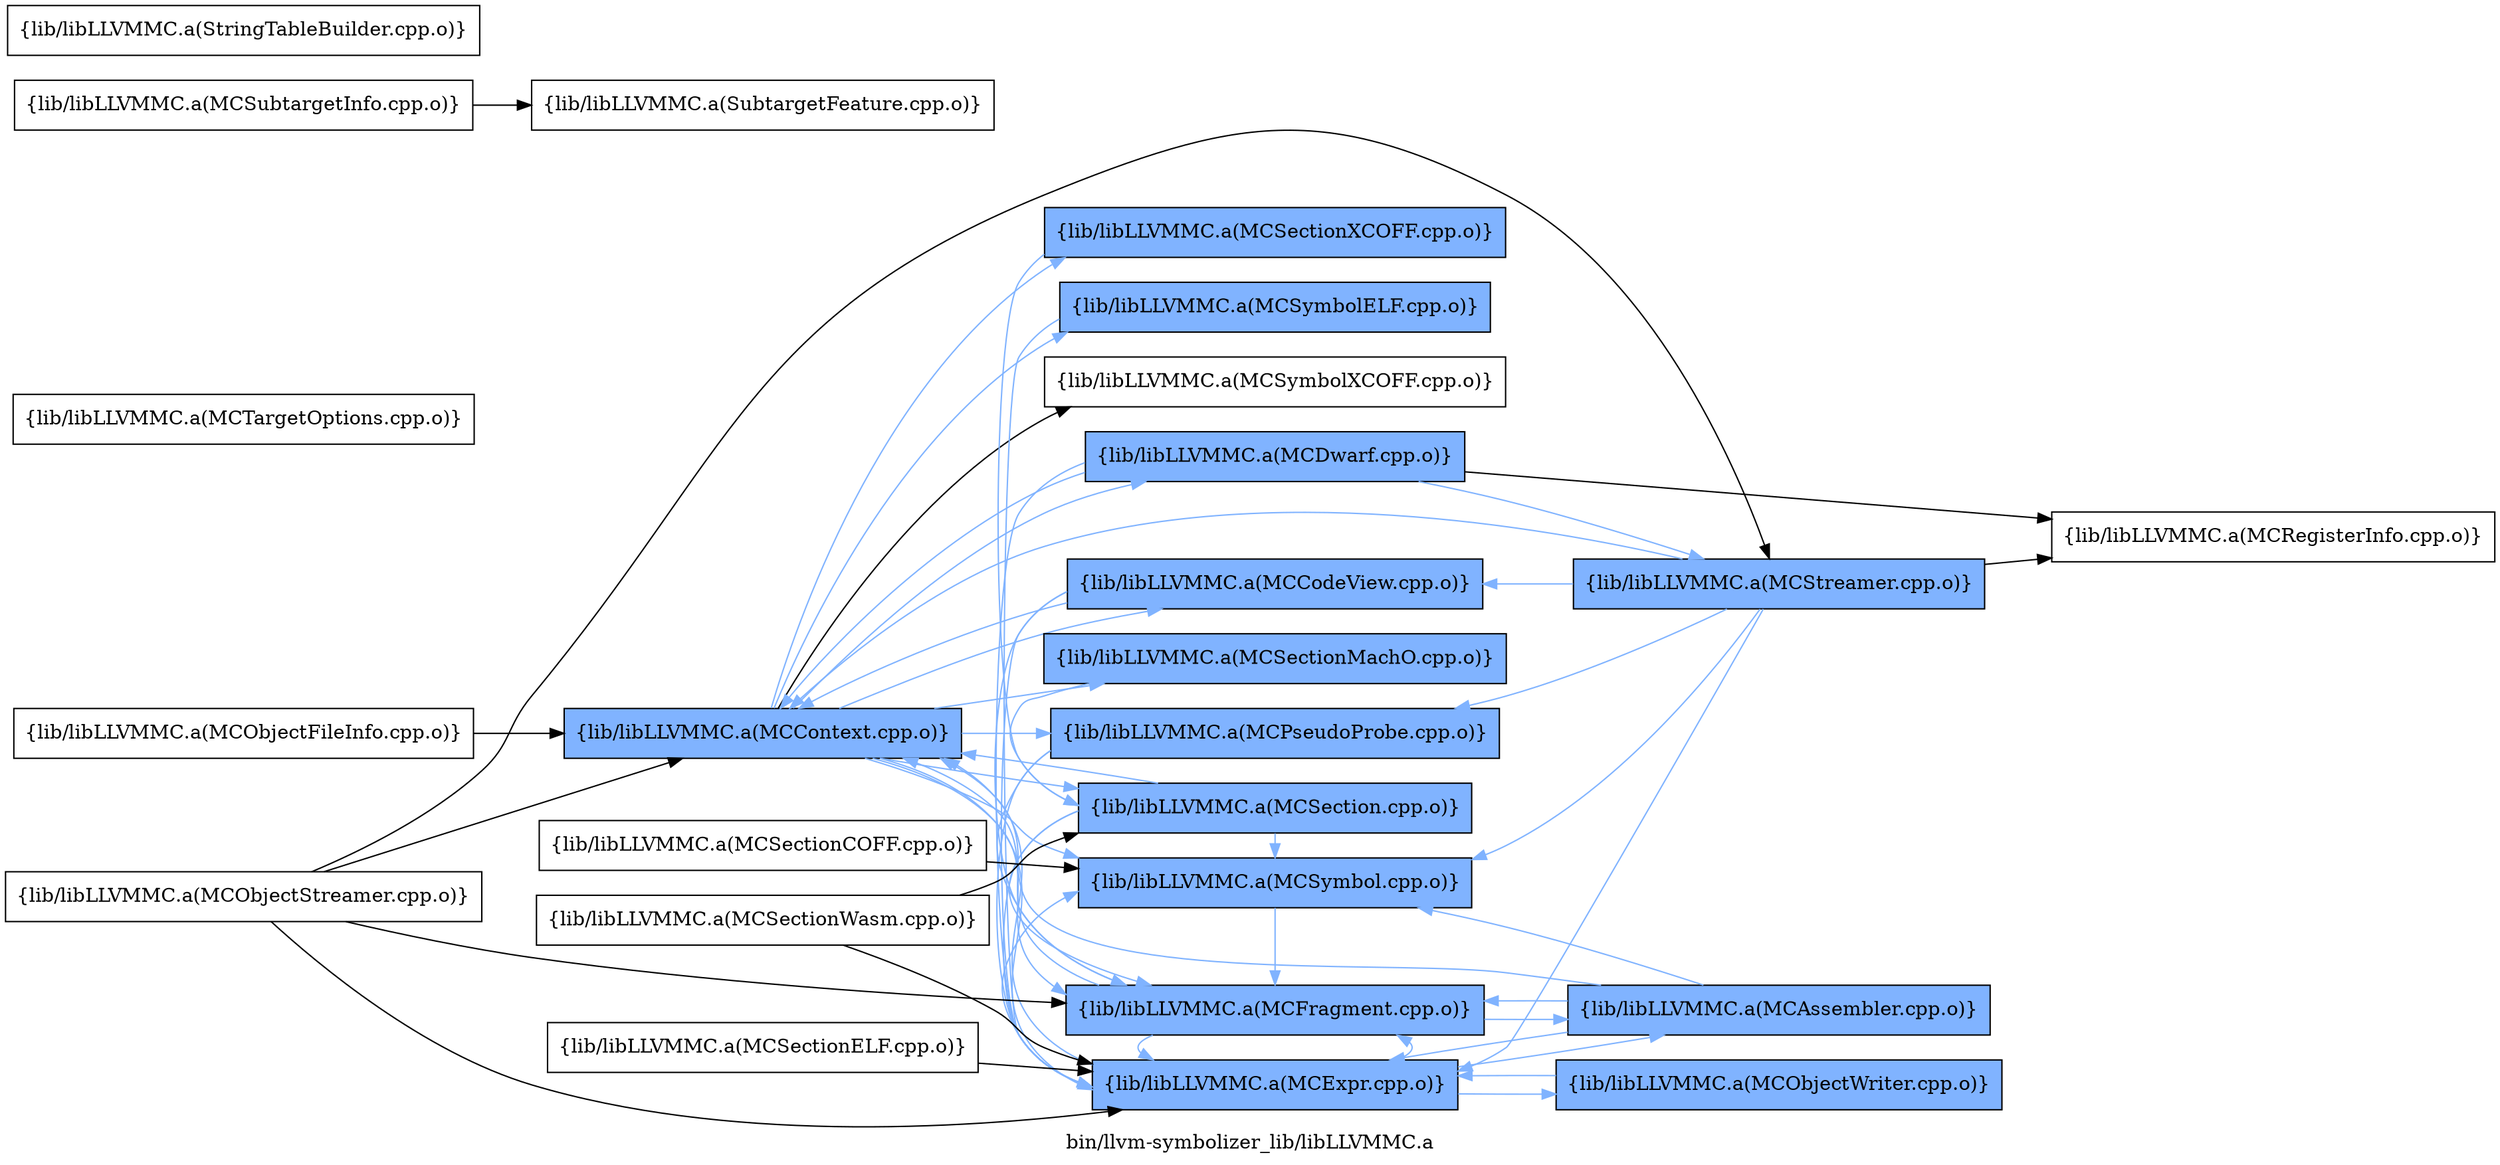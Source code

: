 digraph "bin/llvm-symbolizer_lib/libLLVMMC.a" {
	label="bin/llvm-symbolizer_lib/libLLVMMC.a";
	rankdir=LR;
	{ rank=same; Node0x55f808f8f358;  }
	{ rank=same; Node0x55f808f8f9e8; Node0x55f808f8efe8; Node0x55f808f90cf8; Node0x55f808f907f8; Node0x55f808f8ecc8; Node0x55f808f8fc18; Node0x55f808f8cd88; Node0x55f808f8db98; Node0x55f808f93b88; Node0x55f808f91c48; Node0x55f808f91798;  }

	Node0x55f808f8f358 [shape=record,shape=box,group=1,style=filled,fillcolor="0.600000 0.5 1",label="{lib/libLLVMMC.a(MCContext.cpp.o)}"];
	Node0x55f808f8f358 -> Node0x55f808f8f9e8[color="0.600000 0.5 1"];
	Node0x55f808f8f358 -> Node0x55f808f8efe8[color="0.600000 0.5 1"];
	Node0x55f808f8f358 -> Node0x55f808f90cf8[color="0.600000 0.5 1"];
	Node0x55f808f8f358 -> Node0x55f808f907f8[color="0.600000 0.5 1"];
	Node0x55f808f8f358 -> Node0x55f808f8ecc8[color="0.600000 0.5 1"];
	Node0x55f808f8f358 -> Node0x55f808f8fc18[color="0.600000 0.5 1"];
	Node0x55f808f8f358 -> Node0x55f808f8cd88[color="0.600000 0.5 1"];
	Node0x55f808f8f358 -> Node0x55f808f8db98[color="0.600000 0.5 1"];
	Node0x55f808f8f358 -> Node0x55f808f93b88[color="0.600000 0.5 1"];
	Node0x55f808f8f358 -> Node0x55f808f91c48[color="0.600000 0.5 1"];
	Node0x55f808f8f358 -> Node0x55f808f91798;
	Node0x55f808f92328 [shape=record,shape=box,group=0,label="{lib/libLLVMMC.a(MCObjectFileInfo.cpp.o)}"];
	Node0x55f808f92328 -> Node0x55f808f8f358;
	Node0x55f808f92eb8 [shape=record,shape=box,group=1,style=filled,fillcolor="0.600000 0.5 1",label="{lib/libLLVMMC.a(MCStreamer.cpp.o)}"];
	Node0x55f808f92eb8 -> Node0x55f808f8f9e8[color="0.600000 0.5 1"];
	Node0x55f808f92eb8 -> Node0x55f808f8f358[color="0.600000 0.5 1"];
	Node0x55f808f92eb8 -> Node0x55f808f90cf8[color="0.600000 0.5 1"];
	Node0x55f808f92eb8 -> Node0x55f808f8ecc8[color="0.600000 0.5 1"];
	Node0x55f808f92eb8 -> Node0x55f808f8f998;
	Node0x55f808f92eb8 -> Node0x55f808f93b88[color="0.600000 0.5 1"];
	Node0x55f808f92378 [shape=record,shape=box,group=0,label="{lib/libLLVMMC.a(MCTargetOptions.cpp.o)}"];
	Node0x55f808f90cf8 [shape=record,shape=box,group=1,style=filled,fillcolor="0.600000 0.5 1",label="{lib/libLLVMMC.a(MCExpr.cpp.o)}"];
	Node0x55f808f90cf8 -> Node0x55f808f8f358[color="0.600000 0.5 1"];
	Node0x55f808f90cf8 -> Node0x55f808f901b8[color="0.600000 0.5 1"];
	Node0x55f808f90cf8 -> Node0x55f808f907f8[color="0.600000 0.5 1"];
	Node0x55f808f90cf8 -> Node0x55f808f8e688[color="0.600000 0.5 1"];
	Node0x55f808f90cf8 -> Node0x55f808f93b88[color="0.600000 0.5 1"];
	Node0x55f808f90028 [shape=record,shape=box,group=0,label="{lib/libLLVMMC.a(SubtargetFeature.cpp.o)}"];
	Node0x55f808f8f998 [shape=record,shape=box,group=0,label="{lib/libLLVMMC.a(MCRegisterInfo.cpp.o)}"];
	Node0x55f808f8f9e8 [shape=record,shape=box,group=1,style=filled,fillcolor="0.600000 0.5 1",label="{lib/libLLVMMC.a(MCCodeView.cpp.o)}"];
	Node0x55f808f8f9e8 -> Node0x55f808f8f358[color="0.600000 0.5 1"];
	Node0x55f808f8f9e8 -> Node0x55f808f90cf8[color="0.600000 0.5 1"];
	Node0x55f808f8f9e8 -> Node0x55f808f907f8[color="0.600000 0.5 1"];
	Node0x55f808f8efe8 [shape=record,shape=box,group=1,style=filled,fillcolor="0.600000 0.5 1",label="{lib/libLLVMMC.a(MCDwarf.cpp.o)}"];
	Node0x55f808f8efe8 -> Node0x55f808f8f358[color="0.600000 0.5 1"];
	Node0x55f808f8efe8 -> Node0x55f808f90cf8[color="0.600000 0.5 1"];
	Node0x55f808f8efe8 -> Node0x55f808f8f998;
	Node0x55f808f8efe8 -> Node0x55f808f92eb8[color="0.600000 0.5 1"];
	Node0x55f808f8b898 [shape=record,shape=box,group=0,label="{lib/libLLVMMC.a(MCSectionCOFF.cpp.o)}"];
	Node0x55f808f8b898 -> Node0x55f808f93b88;
	Node0x55f808f8cd88 [shape=record,shape=box,group=1,style=filled,fillcolor="0.600000 0.5 1",label="{lib/libLLVMMC.a(MCSectionMachO.cpp.o)}"];
	Node0x55f808f8cd88 -> Node0x55f808f8fc18[color="0.600000 0.5 1"];
	Node0x55f808f93b88 [shape=record,shape=box,group=1,style=filled,fillcolor="0.600000 0.5 1",label="{lib/libLLVMMC.a(MCSymbol.cpp.o)}"];
	Node0x55f808f93b88 -> Node0x55f808f907f8[color="0.600000 0.5 1"];
	Node0x55f808f907f8 [shape=record,shape=box,group=1,style=filled,fillcolor="0.600000 0.5 1",label="{lib/libLLVMMC.a(MCFragment.cpp.o)}"];
	Node0x55f808f907f8 -> Node0x55f808f8f358[color="0.600000 0.5 1"];
	Node0x55f808f907f8 -> Node0x55f808f90cf8[color="0.600000 0.5 1"];
	Node0x55f808f907f8 -> Node0x55f808f901b8[color="0.600000 0.5 1"];
	Node0x55f808f8ecc8 [shape=record,shape=box,group=1,style=filled,fillcolor="0.600000 0.5 1",label="{lib/libLLVMMC.a(MCPseudoProbe.cpp.o)}"];
	Node0x55f808f8ecc8 -> Node0x55f808f90cf8[color="0.600000 0.5 1"];
	Node0x55f808f8ecc8 -> Node0x55f808f907f8[color="0.600000 0.5 1"];
	Node0x55f808f8fc18 [shape=record,shape=box,group=1,style=filled,fillcolor="0.600000 0.5 1",label="{lib/libLLVMMC.a(MCSection.cpp.o)}"];
	Node0x55f808f8fc18 -> Node0x55f808f8f358[color="0.600000 0.5 1"];
	Node0x55f808f8fc18 -> Node0x55f808f90cf8[color="0.600000 0.5 1"];
	Node0x55f808f8fc18 -> Node0x55f808f907f8[color="0.600000 0.5 1"];
	Node0x55f808f8fc18 -> Node0x55f808f93b88[color="0.600000 0.5 1"];
	Node0x55f808f8db98 [shape=record,shape=box,group=1,style=filled,fillcolor="0.600000 0.5 1",label="{lib/libLLVMMC.a(MCSectionXCOFF.cpp.o)}"];
	Node0x55f808f8db98 -> Node0x55f808f8fc18[color="0.600000 0.5 1"];
	Node0x55f808f91c48 [shape=record,shape=box,group=1,style=filled,fillcolor="0.600000 0.5 1",label="{lib/libLLVMMC.a(MCSymbolELF.cpp.o)}"];
	Node0x55f808f91c48 -> Node0x55f808f90cf8[color="0.600000 0.5 1"];
	Node0x55f808f91798 [shape=record,shape=box,group=0,label="{lib/libLLVMMC.a(MCSymbolXCOFF.cpp.o)}"];
	Node0x55f808f901b8 [shape=record,shape=box,group=1,style=filled,fillcolor="0.600000 0.5 1",label="{lib/libLLVMMC.a(MCAssembler.cpp.o)}"];
	Node0x55f808f901b8 -> Node0x55f808f8f358[color="0.600000 0.5 1"];
	Node0x55f808f901b8 -> Node0x55f808f90cf8[color="0.600000 0.5 1"];
	Node0x55f808f901b8 -> Node0x55f808f907f8[color="0.600000 0.5 1"];
	Node0x55f808f901b8 -> Node0x55f808f93b88[color="0.600000 0.5 1"];
	Node0x55f808f8e688 [shape=record,shape=box,group=1,style=filled,fillcolor="0.600000 0.5 1",label="{lib/libLLVMMC.a(MCObjectWriter.cpp.o)}"];
	Node0x55f808f8e688 -> Node0x55f808f90cf8[color="0.600000 0.5 1"];
	Node0x55f808f921e8 [shape=record,shape=box,group=0,label="{lib/libLLVMMC.a(MCObjectStreamer.cpp.o)}"];
	Node0x55f808f921e8 -> Node0x55f808f8f358;
	Node0x55f808f921e8 -> Node0x55f808f90cf8;
	Node0x55f808f921e8 -> Node0x55f808f907f8;
	Node0x55f808f921e8 -> Node0x55f808f92eb8;
	Node0x55f808f8bcf8 [shape=record,shape=box,group=0,label="{lib/libLLVMMC.a(MCSectionELF.cpp.o)}"];
	Node0x55f808f8bcf8 -> Node0x55f808f90cf8;
	Node0x55f808f8e2c8 [shape=record,shape=box,group=0,label="{lib/libLLVMMC.a(MCSectionWasm.cpp.o)}"];
	Node0x55f808f8e2c8 -> Node0x55f808f90cf8;
	Node0x55f808f8e2c8 -> Node0x55f808f8fc18;
	Node0x55f808f92b98 [shape=record,shape=box,group=0,label="{lib/libLLVMMC.a(MCSubtargetInfo.cpp.o)}"];
	Node0x55f808f92b98 -> Node0x55f808f90028;
	Node0x55f808f90898 [shape=record,shape=box,group=0,label="{lib/libLLVMMC.a(StringTableBuilder.cpp.o)}"];
}
